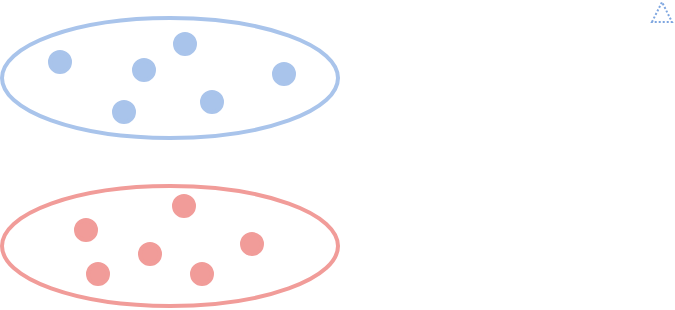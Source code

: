 <mxfile version="15.7.3" type="github">
  <diagram id="XLh6PeHuTJk1JMMVZsZq" name="Page-1">
    <mxGraphModel dx="946" dy="614" grid="0" gridSize="10" guides="1" tooltips="1" connect="1" arrows="1" fold="1" page="1" pageScale="1" pageWidth="827" pageHeight="1169" math="0" shadow="0">
      <root>
        <mxCell id="0" />
        <mxCell id="1" parent="0" />
        <mxCell id="B35P_RnnMUQNIVXsbhu0-6" value="" style="ellipse;whiteSpace=wrap;html=1;rotation=0;strokeColor=#F19C99;strokeWidth=2;" vertex="1" parent="1">
          <mxGeometry x="107" y="171" width="168" height="60" as="geometry" />
        </mxCell>
        <mxCell id="B35P_RnnMUQNIVXsbhu0-7" value="" style="ellipse;whiteSpace=wrap;html=1;rotation=0;strokeColor=#A9C4EB;strokeWidth=2;" vertex="1" parent="1">
          <mxGeometry x="107" y="87" width="168" height="60" as="geometry" />
        </mxCell>
        <mxCell id="B35P_RnnMUQNIVXsbhu0-8" value="" style="ellipse;whiteSpace=wrap;html=1;aspect=fixed;strokeColor=#F19C99;strokeWidth=2;fillColor=#F19C99;" vertex="1" parent="1">
          <mxGeometry x="144" y="188" width="10" height="10" as="geometry" />
        </mxCell>
        <mxCell id="B35P_RnnMUQNIVXsbhu0-9" value="" style="ellipse;whiteSpace=wrap;html=1;aspect=fixed;strokeColor=#F19C99;strokeWidth=2;fillColor=#F19C99;" vertex="1" parent="1">
          <mxGeometry x="193" y="176" width="10" height="10" as="geometry" />
        </mxCell>
        <mxCell id="B35P_RnnMUQNIVXsbhu0-10" value="" style="ellipse;whiteSpace=wrap;html=1;aspect=fixed;strokeColor=#F19C99;strokeWidth=2;fillColor=#F19C99;" vertex="1" parent="1">
          <mxGeometry x="227" y="195" width="10" height="10" as="geometry" />
        </mxCell>
        <mxCell id="B35P_RnnMUQNIVXsbhu0-11" value="" style="ellipse;whiteSpace=wrap;html=1;aspect=fixed;strokeColor=#F19C99;strokeWidth=2;fillColor=#F19C99;" vertex="1" parent="1">
          <mxGeometry x="176" y="200" width="10" height="10" as="geometry" />
        </mxCell>
        <mxCell id="B35P_RnnMUQNIVXsbhu0-12" value="" style="ellipse;whiteSpace=wrap;html=1;aspect=fixed;strokeColor=#F19C99;strokeWidth=2;fillColor=#F19C99;" vertex="1" parent="1">
          <mxGeometry x="202" y="210" width="10" height="10" as="geometry" />
        </mxCell>
        <mxCell id="B35P_RnnMUQNIVXsbhu0-13" value="" style="ellipse;whiteSpace=wrap;html=1;aspect=fixed;strokeColor=#F19C99;strokeWidth=2;fillColor=#F19C99;" vertex="1" parent="1">
          <mxGeometry x="150" y="210" width="10" height="10" as="geometry" />
        </mxCell>
        <mxCell id="B35P_RnnMUQNIVXsbhu0-14" value="" style="ellipse;whiteSpace=wrap;html=1;aspect=fixed;strokeColor=#A9C4EB;strokeWidth=2;fillColor=#A9C4EB;" vertex="1" parent="1">
          <mxGeometry x="131" y="104" width="10" height="10" as="geometry" />
        </mxCell>
        <mxCell id="B35P_RnnMUQNIVXsbhu0-15" value="" style="ellipse;whiteSpace=wrap;html=1;aspect=fixed;strokeColor=#A9C4EB;strokeWidth=2;fillColor=#A9C4EB;" vertex="1" parent="1">
          <mxGeometry x="193.5" y="95" width="10" height="10" as="geometry" />
        </mxCell>
        <mxCell id="B35P_RnnMUQNIVXsbhu0-16" value="" style="ellipse;whiteSpace=wrap;html=1;aspect=fixed;strokeColor=#A9C4EB;strokeWidth=2;fillColor=#A9C4EB;" vertex="1" parent="1">
          <mxGeometry x="243" y="110" width="10" height="10" as="geometry" />
        </mxCell>
        <mxCell id="B35P_RnnMUQNIVXsbhu0-17" value="" style="ellipse;whiteSpace=wrap;html=1;aspect=fixed;strokeColor=#A9C4EB;strokeWidth=2;fillColor=#A9C4EB;" vertex="1" parent="1">
          <mxGeometry x="173" y="108" width="10" height="10" as="geometry" />
        </mxCell>
        <mxCell id="B35P_RnnMUQNIVXsbhu0-18" value="" style="ellipse;whiteSpace=wrap;html=1;aspect=fixed;strokeColor=#A9C4EB;strokeWidth=2;fillColor=#A9C4EB;" vertex="1" parent="1">
          <mxGeometry x="207" y="124" width="10" height="10" as="geometry" />
        </mxCell>
        <mxCell id="B35P_RnnMUQNIVXsbhu0-19" value="" style="ellipse;whiteSpace=wrap;html=1;aspect=fixed;strokeColor=#A9C4EB;strokeWidth=2;fillColor=#A9C4EB;" vertex="1" parent="1">
          <mxGeometry x="163" y="129" width="10" height="10" as="geometry" />
        </mxCell>
        <mxCell id="B35P_RnnMUQNIVXsbhu0-20" value="" style="triangle;whiteSpace=wrap;html=1;strokeColor=#7EA6E0;strokeWidth=1;fillColor=none;rotation=-90;dashed=1;dashPattern=1 1;" vertex="1" parent="1">
          <mxGeometry x="432" y="79" width="10" height="10" as="geometry" />
        </mxCell>
      </root>
    </mxGraphModel>
  </diagram>
</mxfile>
